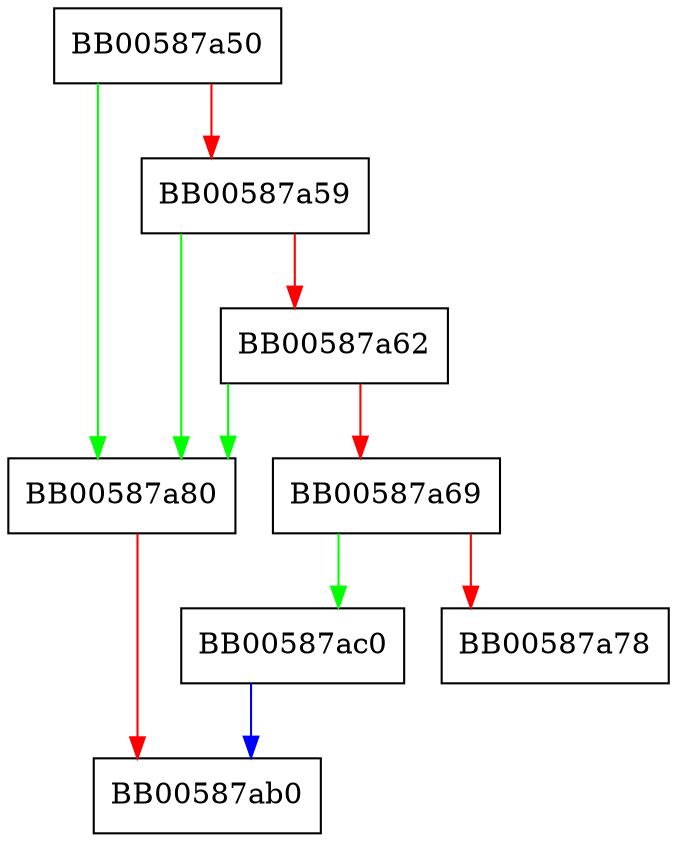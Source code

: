 digraph EC_KEY_check_key {
  node [shape="box"];
  graph [splines=ortho];
  BB00587a50 -> BB00587a80 [color="green"];
  BB00587a50 -> BB00587a59 [color="red"];
  BB00587a59 -> BB00587a80 [color="green"];
  BB00587a59 -> BB00587a62 [color="red"];
  BB00587a62 -> BB00587a80 [color="green"];
  BB00587a62 -> BB00587a69 [color="red"];
  BB00587a69 -> BB00587ac0 [color="green"];
  BB00587a69 -> BB00587a78 [color="red"];
  BB00587a80 -> BB00587ab0 [color="red"];
  BB00587ac0 -> BB00587ab0 [color="blue"];
}
